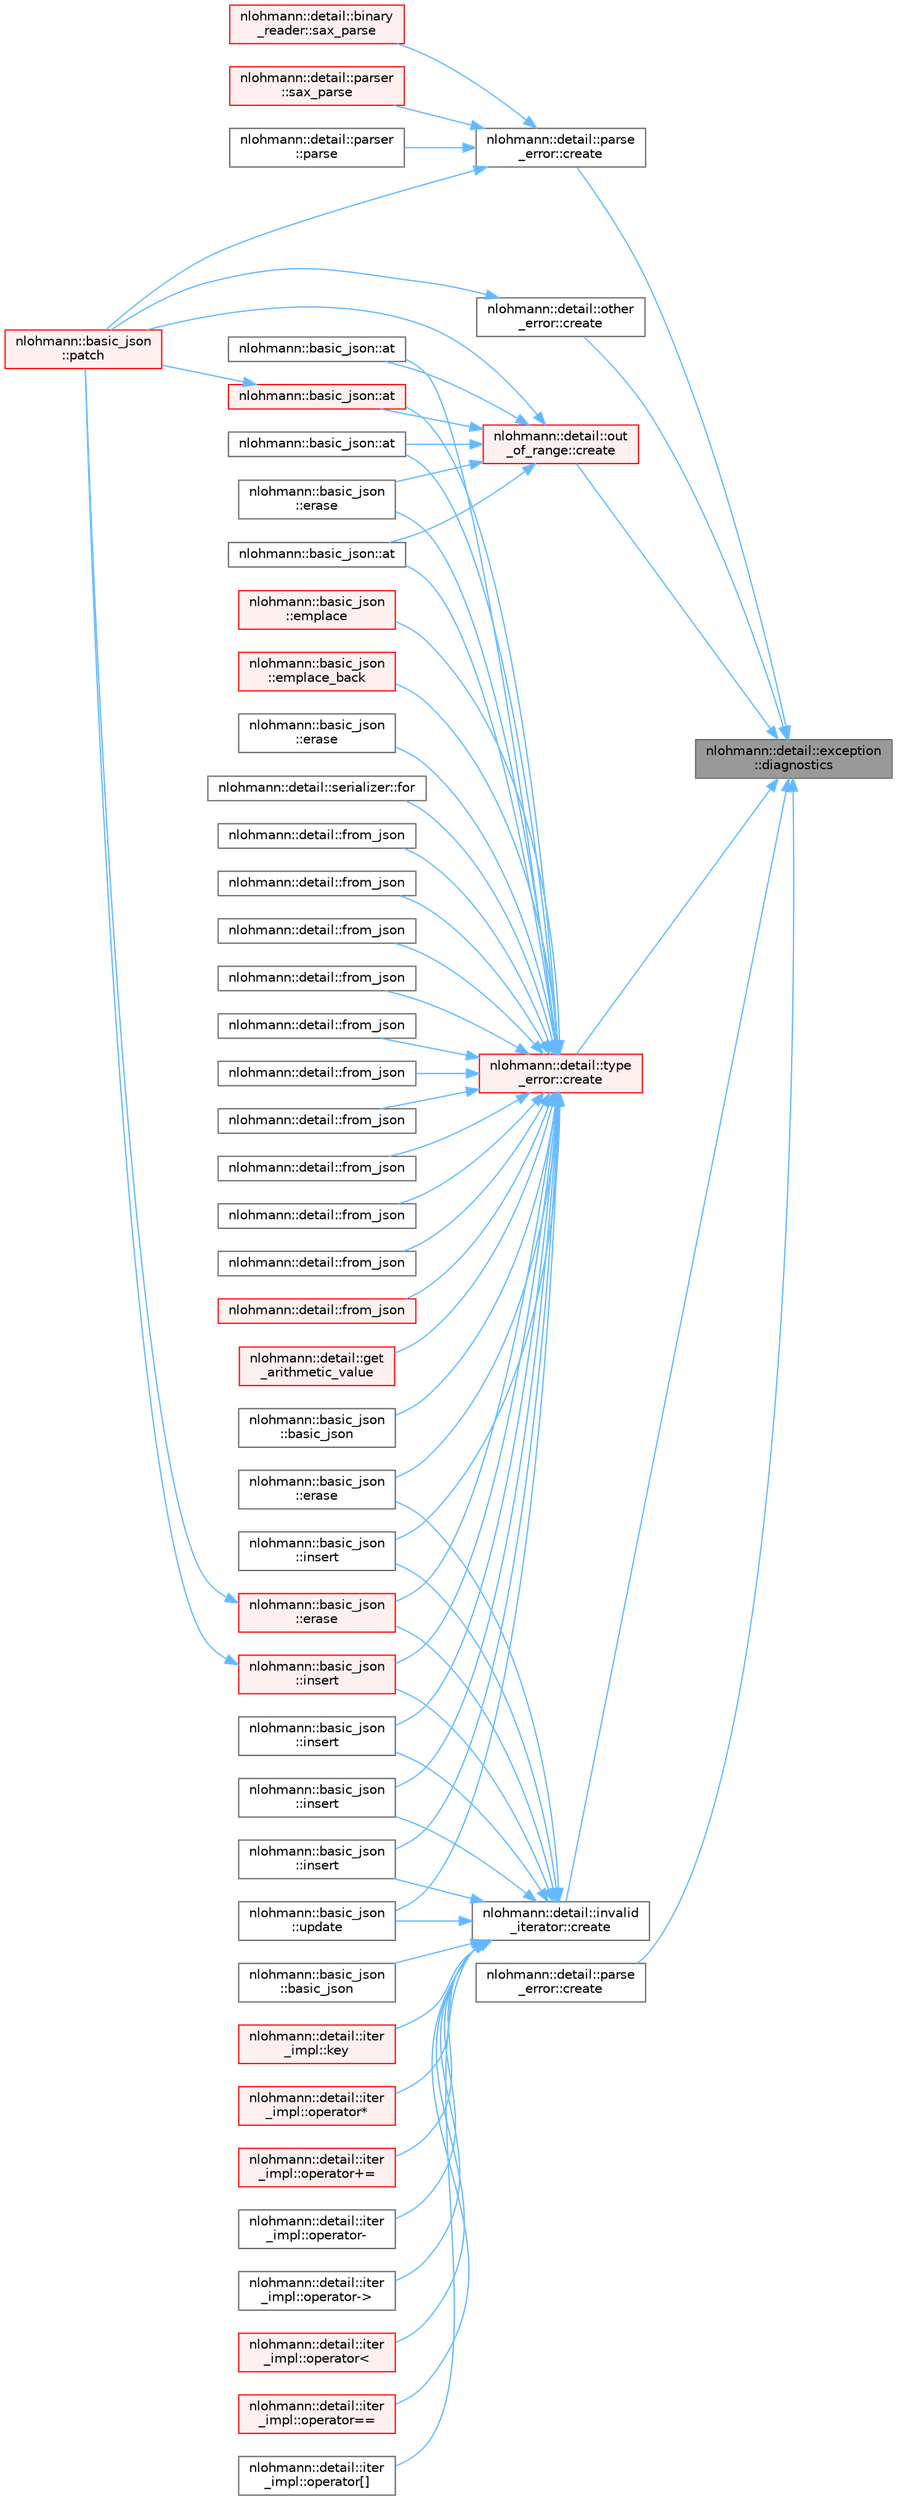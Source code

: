 digraph "nlohmann::detail::exception::diagnostics"
{
 // LATEX_PDF_SIZE
  bgcolor="transparent";
  edge [fontname=Helvetica,fontsize=10,labelfontname=Helvetica,labelfontsize=10];
  node [fontname=Helvetica,fontsize=10,shape=box,height=0.2,width=0.4];
  rankdir="RL";
  Node1 [id="Node000001",label="nlohmann::detail::exception\l::diagnostics",height=0.2,width=0.4,color="gray40", fillcolor="grey60", style="filled", fontcolor="black",tooltip=" "];
  Node1 -> Node2 [id="edge1_Node000001_Node000002",dir="back",color="steelblue1",style="solid",tooltip=" "];
  Node2 [id="Node000002",label="nlohmann::detail::parse\l_error::create",height=0.2,width=0.4,color="grey40", fillcolor="white", style="filled",URL="$classnlohmann_1_1detail_1_1parse__error.html#ae77bd584cb9101140790219af7fec1ce",tooltip="create a parse error exception"];
  Node2 -> Node3 [id="edge2_Node000002_Node000003",dir="back",color="steelblue1",style="solid",tooltip=" "];
  Node3 [id="Node000003",label="nlohmann::detail::parser\l::parse",height=0.2,width=0.4,color="grey40", fillcolor="white", style="filled",URL="$classnlohmann_1_1detail_1_1parser.html#a75fb9145ea85f1ad9cc14f61981e1111",tooltip="public parser interface"];
  Node2 -> Node4 [id="edge3_Node000002_Node000004",dir="back",color="steelblue1",style="solid",tooltip=" "];
  Node4 [id="Node000004",label="nlohmann::basic_json\l::patch",height=0.2,width=0.4,color="red", fillcolor="#FFF0F0", style="filled",URL="$classnlohmann_1_1basic__json.html#adcc786998f220a5b3083ee8a37c4553e",tooltip="applies a JSON patch"];
  Node2 -> Node8 [id="edge4_Node000002_Node000008",dir="back",color="steelblue1",style="solid",tooltip=" "];
  Node8 [id="Node000008",label="nlohmann::detail::binary\l_reader::sax_parse",height=0.2,width=0.4,color="red", fillcolor="#FFF0F0", style="filled",URL="$classnlohmann_1_1detail_1_1binary__reader.html#ab4afd9ee276bbb15a0f898061aad94dd",tooltip=" "];
  Node2 -> Node75 [id="edge5_Node000002_Node000075",dir="back",color="steelblue1",style="solid",tooltip=" "];
  Node75 [id="Node000075",label="nlohmann::detail::parser\l::sax_parse",height=0.2,width=0.4,color="red", fillcolor="#FFF0F0", style="filled",URL="$classnlohmann_1_1detail_1_1parser.html#a073b8313a5194aac3a7d5da0d935788c",tooltip=" "];
  Node1 -> Node77 [id="edge6_Node000001_Node000077",dir="back",color="steelblue1",style="solid",tooltip=" "];
  Node77 [id="Node000077",label="nlohmann::detail::invalid\l_iterator::create",height=0.2,width=0.4,color="grey40", fillcolor="white", style="filled",URL="$classnlohmann_1_1detail_1_1invalid__iterator.html#a34104b98ab00564e564176b4d2ba7c3c",tooltip=" "];
  Node77 -> Node78 [id="edge7_Node000077_Node000078",dir="back",color="steelblue1",style="solid",tooltip=" "];
  Node78 [id="Node000078",label="nlohmann::basic_json\l::basic_json",height=0.2,width=0.4,color="grey40", fillcolor="white", style="filled",URL="$classnlohmann_1_1basic__json.html#a23e540f473d32f1cf5d3243ea3ad495e",tooltip="construct a JSON container given an iterator range"];
  Node77 -> Node79 [id="edge8_Node000077_Node000079",dir="back",color="steelblue1",style="solid",tooltip=" "];
  Node79 [id="Node000079",label="nlohmann::basic_json\l::erase",height=0.2,width=0.4,color="grey40", fillcolor="white", style="filled",URL="$classnlohmann_1_1basic__json.html#a8ac83750e267e37d5d47591eb44cce42",tooltip="remove elements given an iterator range"];
  Node77 -> Node80 [id="edge9_Node000077_Node000080",dir="back",color="steelblue1",style="solid",tooltip=" "];
  Node80 [id="Node000080",label="nlohmann::basic_json\l::erase",height=0.2,width=0.4,color="red", fillcolor="#FFF0F0", style="filled",URL="$classnlohmann_1_1basic__json.html#a494632b69bbe1d0153d3bedad0901b8e",tooltip="remove element given an iterator"];
  Node80 -> Node4 [id="edge10_Node000080_Node000004",dir="back",color="steelblue1",style="solid",tooltip=" "];
  Node77 -> Node90 [id="edge11_Node000077_Node000090",dir="back",color="steelblue1",style="solid",tooltip=" "];
  Node90 [id="Node000090",label="nlohmann::basic_json\l::insert",height=0.2,width=0.4,color="grey40", fillcolor="white", style="filled",URL="$classnlohmann_1_1basic__json.html#a0181d03c6314bedcbad2e92d3676223c",tooltip="inserts range of elements into object"];
  Node77 -> Node91 [id="edge12_Node000077_Node000091",dir="back",color="steelblue1",style="solid",tooltip=" "];
  Node91 [id="Node000091",label="nlohmann::basic_json\l::insert",height=0.2,width=0.4,color="red", fillcolor="#FFF0F0", style="filled",URL="$classnlohmann_1_1basic__json.html#aeb86e8478e20d95970a8b61ff01dce3b",tooltip="inserts element into array"];
  Node91 -> Node4 [id="edge13_Node000091_Node000004",dir="back",color="steelblue1",style="solid",tooltip=" "];
  Node77 -> Node97 [id="edge14_Node000077_Node000097",dir="back",color="steelblue1",style="solid",tooltip=" "];
  Node97 [id="Node000097",label="nlohmann::basic_json\l::insert",height=0.2,width=0.4,color="grey40", fillcolor="white", style="filled",URL="$classnlohmann_1_1basic__json.html#a8137d5471edcd71606e42155ed9c23e2",tooltip="inserts range of elements into array"];
  Node77 -> Node98 [id="edge15_Node000077_Node000098",dir="back",color="steelblue1",style="solid",tooltip=" "];
  Node98 [id="Node000098",label="nlohmann::basic_json\l::insert",height=0.2,width=0.4,color="grey40", fillcolor="white", style="filled",URL="$classnlohmann_1_1basic__json.html#a856b8764efd21dac4205a00fec82e09a",tooltip="inserts elements from initializer list into array"];
  Node77 -> Node99 [id="edge16_Node000077_Node000099",dir="back",color="steelblue1",style="solid",tooltip=" "];
  Node99 [id="Node000099",label="nlohmann::basic_json\l::insert",height=0.2,width=0.4,color="grey40", fillcolor="white", style="filled",URL="$classnlohmann_1_1basic__json.html#a71e197e6cc78c3960011f68a75f8ef22",tooltip="inserts copies of element into array"];
  Node77 -> Node100 [id="edge17_Node000077_Node000100",dir="back",color="steelblue1",style="solid",tooltip=" "];
  Node100 [id="Node000100",label="nlohmann::detail::iter\l_impl::key",height=0.2,width=0.4,color="red", fillcolor="#FFF0F0", style="filled",URL="$classnlohmann_1_1detail_1_1iter__impl.html#a9aa08ccaf6e80f7bd9513c0d054efb64",tooltip="return the key of an object iterator"];
  Node77 -> Node102 [id="edge18_Node000077_Node000102",dir="back",color="steelblue1",style="solid",tooltip=" "];
  Node102 [id="Node000102",label="nlohmann::detail::iter\l_impl::operator*",height=0.2,width=0.4,color="red", fillcolor="#FFF0F0", style="filled",URL="$classnlohmann_1_1detail_1_1iter__impl.html#a5ca57856d9bba54a5fc51cee891de827",tooltip="return a reference to the value pointed to by the iterator"];
  Node77 -> Node104 [id="edge19_Node000077_Node000104",dir="back",color="steelblue1",style="solid",tooltip=" "];
  Node104 [id="Node000104",label="nlohmann::detail::iter\l_impl::operator+=",height=0.2,width=0.4,color="red", fillcolor="#FFF0F0", style="filled",URL="$classnlohmann_1_1detail_1_1iter__impl.html#ae576098902fa32c109d9d036d30e0cd7",tooltip="add to iterator"];
  Node77 -> Node106 [id="edge20_Node000077_Node000106",dir="back",color="steelblue1",style="solid",tooltip=" "];
  Node106 [id="Node000106",label="nlohmann::detail::iter\l_impl::operator-",height=0.2,width=0.4,color="grey40", fillcolor="white", style="filled",URL="$classnlohmann_1_1detail_1_1iter__impl.html#a49bf3e708a9c1c88c415011735962d06",tooltip="return difference"];
  Node77 -> Node107 [id="edge21_Node000077_Node000107",dir="back",color="steelblue1",style="solid",tooltip=" "];
  Node107 [id="Node000107",label="nlohmann::detail::iter\l_impl::operator-\>",height=0.2,width=0.4,color="grey40", fillcolor="white", style="filled",URL="$classnlohmann_1_1detail_1_1iter__impl.html#a6da3d2b34528aff328f3dcb513076dec",tooltip="dereference the iterator"];
  Node77 -> Node108 [id="edge22_Node000077_Node000108",dir="back",color="steelblue1",style="solid",tooltip=" "];
  Node108 [id="Node000108",label="nlohmann::detail::iter\l_impl::operator\<",height=0.2,width=0.4,color="red", fillcolor="#FFF0F0", style="filled",URL="$classnlohmann_1_1detail_1_1iter__impl.html#a0d14cd76203e00bdcef6a64a5d055cc7",tooltip="comparison: smaller"];
  Node77 -> Node110 [id="edge23_Node000077_Node000110",dir="back",color="steelblue1",style="solid",tooltip=" "];
  Node110 [id="Node000110",label="nlohmann::detail::iter\l_impl::operator==",height=0.2,width=0.4,color="red", fillcolor="#FFF0F0", style="filled",URL="$classnlohmann_1_1detail_1_1iter__impl.html#aaddab83c2b4023cb0f0fdbc757c54f65",tooltip="comparison: equal"];
  Node77 -> Node112 [id="edge24_Node000077_Node000112",dir="back",color="steelblue1",style="solid",tooltip=" "];
  Node112 [id="Node000112",label="nlohmann::detail::iter\l_impl::operator[]",height=0.2,width=0.4,color="grey40", fillcolor="white", style="filled",URL="$classnlohmann_1_1detail_1_1iter__impl.html#ac0b9276f1102ed4b9cd3f5f56287e3ce",tooltip="access to successor"];
  Node77 -> Node113 [id="edge25_Node000077_Node000113",dir="back",color="steelblue1",style="solid",tooltip=" "];
  Node113 [id="Node000113",label="nlohmann::basic_json\l::update",height=0.2,width=0.4,color="grey40", fillcolor="white", style="filled",URL="$classnlohmann_1_1basic__json.html#a4fd9b1d17f9636dec1a33344a09d2651",tooltip="updates a JSON object from another object, overwriting existing keys"];
  Node1 -> Node114 [id="edge26_Node000001_Node000114",dir="back",color="steelblue1",style="solid",tooltip=" "];
  Node114 [id="Node000114",label="nlohmann::detail::type\l_error::create",height=0.2,width=0.4,color="red", fillcolor="#FFF0F0", style="filled",URL="$classnlohmann_1_1detail_1_1type__error.html#a838a5e301cf97289c2d106b9ace1470f",tooltip=" "];
  Node114 -> Node115 [id="edge27_Node000114_Node000115",dir="back",color="steelblue1",style="solid",tooltip=" "];
  Node115 [id="Node000115",label="nlohmann::basic_json::at",height=0.2,width=0.4,color="grey40", fillcolor="white", style="filled",URL="$classnlohmann_1_1basic__json.html#a239e942da82f2597d0cf5ec806f5bc0d",tooltip="access specified object element with bounds checking"];
  Node114 -> Node116 [id="edge28_Node000114_Node000116",dir="back",color="steelblue1",style="solid",tooltip=" "];
  Node116 [id="Node000116",label="nlohmann::basic_json::at",height=0.2,width=0.4,color="grey40", fillcolor="white", style="filled",URL="$classnlohmann_1_1basic__json.html#a229964ee10c92ba89ae4fba786fe6b50",tooltip="access specified object element with bounds checking"];
  Node114 -> Node117 [id="edge29_Node000114_Node000117",dir="back",color="steelblue1",style="solid",tooltip=" "];
  Node117 [id="Node000117",label="nlohmann::basic_json::at",height=0.2,width=0.4,color="red", fillcolor="#FFF0F0", style="filled",URL="$classnlohmann_1_1basic__json.html#a52b18a5b7e68652c65b070900c438c6e",tooltip="access specified array element with bounds checking"];
  Node117 -> Node4 [id="edge30_Node000117_Node000004",dir="back",color="steelblue1",style="solid",tooltip=" "];
  Node114 -> Node140 [id="edge31_Node000114_Node000140",dir="back",color="steelblue1",style="solid",tooltip=" "];
  Node140 [id="Node000140",label="nlohmann::basic_json::at",height=0.2,width=0.4,color="grey40", fillcolor="white", style="filled",URL="$classnlohmann_1_1basic__json.html#aeb18fe2b8a5dbff4ccf2848de854c3ac",tooltip="access specified array element with bounds checking"];
  Node114 -> Node141 [id="edge32_Node000114_Node000141",dir="back",color="steelblue1",style="solid",tooltip=" "];
  Node141 [id="Node000141",label="nlohmann::basic_json\l::basic_json",height=0.2,width=0.4,color="grey40", fillcolor="white", style="filled",URL="$classnlohmann_1_1basic__json.html#aeac617faf3448d6d2cb33a020be01d37",tooltip="create a container (array or object) from an initializer list"];
  Node114 -> Node142 [id="edge33_Node000114_Node000142",dir="back",color="steelblue1",style="solid",tooltip=" "];
  Node142 [id="Node000142",label="nlohmann::basic_json\l::emplace",height=0.2,width=0.4,color="red", fillcolor="#FFF0F0", style="filled",URL="$classnlohmann_1_1basic__json.html#af244c096197a233edba4c83200ae66ac",tooltip="add an object to an object if key does not exist"];
  Node114 -> Node143 [id="edge34_Node000114_Node000143",dir="back",color="steelblue1",style="solid",tooltip=" "];
  Node143 [id="Node000143",label="nlohmann::basic_json\l::emplace_back",height=0.2,width=0.4,color="red", fillcolor="#FFF0F0", style="filled",URL="$classnlohmann_1_1basic__json.html#a15c0a5db4fb12d49433801bbe6436bfb",tooltip="add an object to an array"];
  Node114 -> Node144 [id="edge35_Node000114_Node000144",dir="back",color="steelblue1",style="solid",tooltip=" "];
  Node144 [id="Node000144",label="nlohmann::basic_json\l::erase",height=0.2,width=0.4,color="grey40", fillcolor="white", style="filled",URL="$classnlohmann_1_1basic__json.html#a221b943d3228488c14225e55f726cc26",tooltip="remove element from a JSON array given an index"];
  Node114 -> Node145 [id="edge36_Node000114_Node000145",dir="back",color="steelblue1",style="solid",tooltip=" "];
  Node145 [id="Node000145",label="nlohmann::basic_json\l::erase",height=0.2,width=0.4,color="grey40", fillcolor="white", style="filled",URL="$classnlohmann_1_1basic__json.html#af72b1c9d1502b02a49a0cb9db9f980ea",tooltip="remove element from a JSON object given a key"];
  Node114 -> Node79 [id="edge37_Node000114_Node000079",dir="back",color="steelblue1",style="solid",tooltip=" "];
  Node114 -> Node80 [id="edge38_Node000114_Node000080",dir="back",color="steelblue1",style="solid",tooltip=" "];
  Node114 -> Node146 [id="edge39_Node000114_Node000146",dir="back",color="steelblue1",style="solid",tooltip=" "];
  Node146 [id="Node000146",label="nlohmann::detail::serializer::for",height=0.2,width=0.4,color="grey40", fillcolor="white", style="filled",URL="$classnlohmann_1_1detail_1_1serializer.html#ab14b8ec1f8102aa4c7e3c349f317654e",tooltip=" "];
  Node114 -> Node147 [id="edge40_Node000114_Node000147",dir="back",color="steelblue1",style="solid",tooltip=" "];
  Node147 [id="Node000147",label="nlohmann::detail::from_json",height=0.2,width=0.4,color="grey40", fillcolor="white", style="filled",URL="$namespacenlohmann_1_1detail.html#a839b0ab50d2c9bce669068f56bc41202",tooltip=" "];
  Node114 -> Node148 [id="edge41_Node000114_Node000148",dir="back",color="steelblue1",style="solid",tooltip=" "];
  Node148 [id="Node000148",label="nlohmann::detail::from_json",height=0.2,width=0.4,color="grey40", fillcolor="white", style="filled",URL="$namespacenlohmann_1_1detail.html#a5b24896e5f5db6af06d939dde4b63fe1",tooltip=" "];
  Node114 -> Node149 [id="edge42_Node000114_Node000149",dir="back",color="steelblue1",style="solid",tooltip=" "];
  Node149 [id="Node000149",label="nlohmann::detail::from_json",height=0.2,width=0.4,color="grey40", fillcolor="white", style="filled",URL="$namespacenlohmann_1_1detail.html#a2932f2bc2943dac6d51669312f4fc0f5",tooltip=" "];
  Node114 -> Node150 [id="edge43_Node000114_Node000150",dir="back",color="steelblue1",style="solid",tooltip=" "];
  Node150 [id="Node000150",label="nlohmann::detail::from_json",height=0.2,width=0.4,color="grey40", fillcolor="white", style="filled",URL="$namespacenlohmann_1_1detail.html#a5cfb765aad92795abd7fda29d017272a",tooltip=" "];
  Node114 -> Node151 [id="edge44_Node000114_Node000151",dir="back",color="steelblue1",style="solid",tooltip=" "];
  Node151 [id="Node000151",label="nlohmann::detail::from_json",height=0.2,width=0.4,color="grey40", fillcolor="white", style="filled",URL="$namespacenlohmann_1_1detail.html#ae93147a54d2740228ef16a5e6210ca3e",tooltip=" "];
  Node114 -> Node152 [id="edge45_Node000114_Node000152",dir="back",color="steelblue1",style="solid",tooltip=" "];
  Node152 [id="Node000152",label="nlohmann::detail::from_json",height=0.2,width=0.4,color="grey40", fillcolor="white", style="filled",URL="$namespacenlohmann_1_1detail.html#aef5c8ea108f4d2b03fb4a635617510de",tooltip=" "];
  Node114 -> Node153 [id="edge46_Node000114_Node000153",dir="back",color="steelblue1",style="solid",tooltip=" "];
  Node153 [id="Node000153",label="nlohmann::detail::from_json",height=0.2,width=0.4,color="grey40", fillcolor="white", style="filled",URL="$namespacenlohmann_1_1detail.html#a3df497b1d3977f071b488ecac1401517",tooltip=" "];
  Node114 -> Node154 [id="edge47_Node000114_Node000154",dir="back",color="steelblue1",style="solid",tooltip=" "];
  Node154 [id="Node000154",label="nlohmann::detail::from_json",height=0.2,width=0.4,color="grey40", fillcolor="white", style="filled",URL="$namespacenlohmann_1_1detail.html#aeabc1adfeb8bcfbdf24c533380d1e773",tooltip=" "];
  Node114 -> Node155 [id="edge48_Node000114_Node000155",dir="back",color="steelblue1",style="solid",tooltip=" "];
  Node155 [id="Node000155",label="nlohmann::detail::from_json",height=0.2,width=0.4,color="grey40", fillcolor="white", style="filled",URL="$namespacenlohmann_1_1detail.html#a58117f225f43d03e3a0a4a6f3d77c9d9",tooltip=" "];
  Node114 -> Node156 [id="edge49_Node000114_Node000156",dir="back",color="steelblue1",style="solid",tooltip=" "];
  Node156 [id="Node000156",label="nlohmann::detail::from_json",height=0.2,width=0.4,color="grey40", fillcolor="white", style="filled",URL="$namespacenlohmann_1_1detail.html#ad74d89f77ada7a57eff38b43d4bf2335",tooltip=" "];
  Node114 -> Node157 [id="edge50_Node000114_Node000157",dir="back",color="steelblue1",style="solid",tooltip=" "];
  Node157 [id="Node000157",label="nlohmann::detail::from_json",height=0.2,width=0.4,color="red", fillcolor="#FFF0F0", style="filled",URL="$namespacenlohmann_1_1detail.html#a1f0395aad0fe853a4539288749d3a603",tooltip=" "];
  Node114 -> Node159 [id="edge51_Node000114_Node000159",dir="back",color="steelblue1",style="solid",tooltip=" "];
  Node159 [id="Node000159",label="nlohmann::detail::get\l_arithmetic_value",height=0.2,width=0.4,color="red", fillcolor="#FFF0F0", style="filled",URL="$namespacenlohmann_1_1detail.html#a85955b9c6dd31846e4b8e891f78614b6",tooltip=" "];
  Node114 -> Node90 [id="edge52_Node000114_Node000090",dir="back",color="steelblue1",style="solid",tooltip=" "];
  Node114 -> Node91 [id="edge53_Node000114_Node000091",dir="back",color="steelblue1",style="solid",tooltip=" "];
  Node114 -> Node97 [id="edge54_Node000114_Node000097",dir="back",color="steelblue1",style="solid",tooltip=" "];
  Node114 -> Node98 [id="edge55_Node000114_Node000098",dir="back",color="steelblue1",style="solid",tooltip=" "];
  Node114 -> Node99 [id="edge56_Node000114_Node000099",dir="back",color="steelblue1",style="solid",tooltip=" "];
  Node114 -> Node113 [id="edge57_Node000114_Node000113",dir="back",color="steelblue1",style="solid",tooltip=" "];
  Node1 -> Node200 [id="edge58_Node000001_Node000200",dir="back",color="steelblue1",style="solid",tooltip=" "];
  Node200 [id="Node000200",label="nlohmann::detail::out\l_of_range::create",height=0.2,width=0.4,color="red", fillcolor="#FFF0F0", style="filled",URL="$classnlohmann_1_1detail_1_1out__of__range.html#a238f1bda3b6c92b5970fbf9187ccd325",tooltip=" "];
  Node200 -> Node115 [id="edge59_Node000200_Node000115",dir="back",color="steelblue1",style="solid",tooltip=" "];
  Node200 -> Node116 [id="edge60_Node000200_Node000116",dir="back",color="steelblue1",style="solid",tooltip=" "];
  Node200 -> Node117 [id="edge61_Node000200_Node000117",dir="back",color="steelblue1",style="solid",tooltip=" "];
  Node200 -> Node140 [id="edge62_Node000200_Node000140",dir="back",color="steelblue1",style="solid",tooltip=" "];
  Node200 -> Node144 [id="edge63_Node000200_Node000144",dir="back",color="steelblue1",style="solid",tooltip=" "];
  Node200 -> Node4 [id="edge64_Node000200_Node000004",dir="back",color="steelblue1",style="solid",tooltip=" "];
  Node1 -> Node209 [id="edge65_Node000001_Node000209",dir="back",color="steelblue1",style="solid",tooltip=" "];
  Node209 [id="Node000209",label="nlohmann::detail::other\l_error::create",height=0.2,width=0.4,color="grey40", fillcolor="white", style="filled",URL="$classnlohmann_1_1detail_1_1other__error.html#a3a25fa67a0ec36b5d36cbc4424eb901d",tooltip=" "];
  Node209 -> Node4 [id="edge66_Node000209_Node000004",dir="back",color="steelblue1",style="solid",tooltip=" "];
  Node1 -> Node210 [id="edge67_Node000001_Node000210",dir="back",color="steelblue1",style="solid",tooltip=" "];
  Node210 [id="Node000210",label="nlohmann::detail::parse\l_error::create",height=0.2,width=0.4,color="grey40", fillcolor="white", style="filled",URL="$classnlohmann_1_1detail_1_1parse__error.html#a90fbaaeeb00838e65b8d04885017ef0c",tooltip=" "];
}
